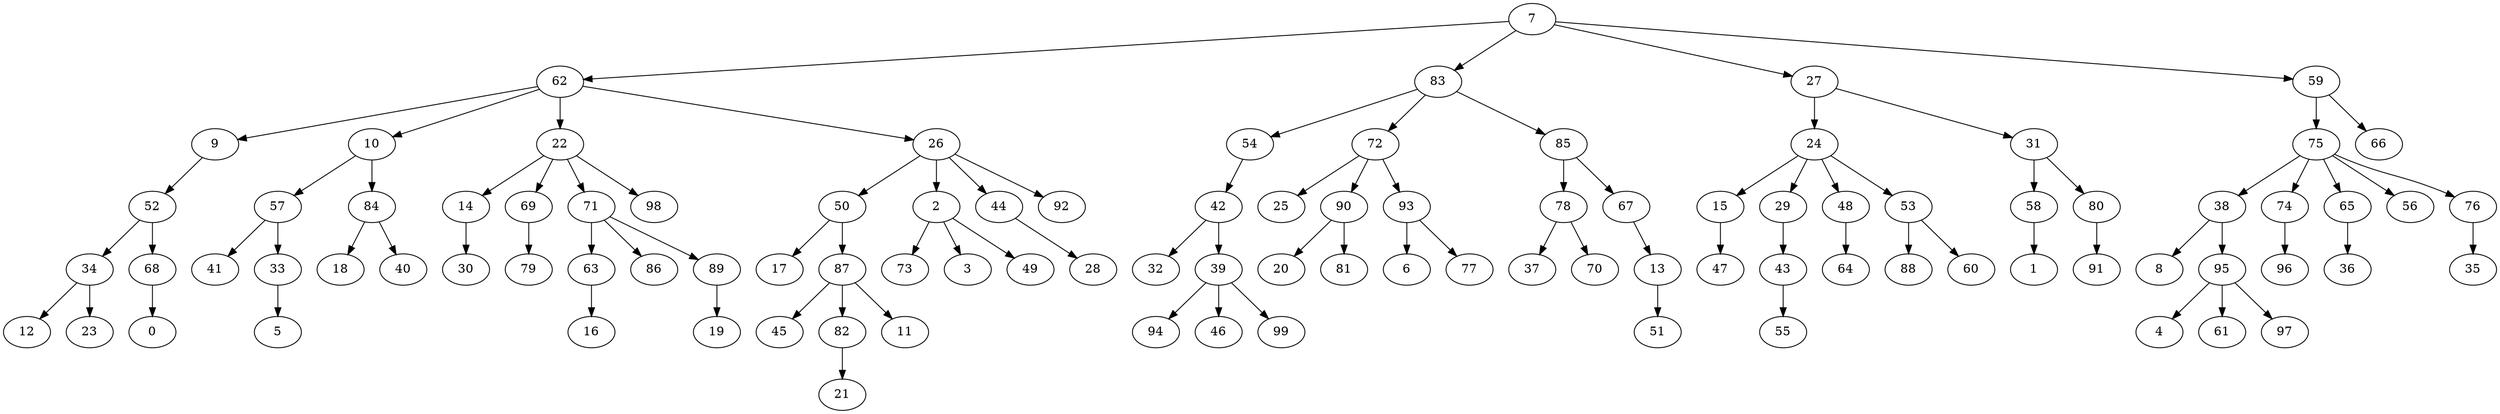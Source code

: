 digraph {
	7 [label=7]
	62 [label=62]
	83 [label=83]
	27 [label=27]
	59 [label=59]
	9 [label=9]
	10 [label=10]
	22 [label=22]
	26 [label=26]
	54 [label=54]
	72 [label=72]
	85 [label=85]
	24 [label=24]
	31 [label=31]
	75 [label=75]
	66 [label=66]
	52 [label=52]
	57 [label=57]
	84 [label=84]
	14 [label=14]
	69 [label=69]
	71 [label=71]
	98 [label=98]
	50 [label=50]
	2 [label=2]
	44 [label=44]
	92 [label=92]
	42 [label=42]
	25 [label=25]
	90 [label=90]
	93 [label=93]
	78 [label=78]
	67 [label=67]
	15 [label=15]
	29 [label=29]
	48 [label=48]
	53 [label=53]
	58 [label=58]
	80 [label=80]
	38 [label=38]
	74 [label=74]
	65 [label=65]
	56 [label=56]
	76 [label=76]
	34 [label=34]
	68 [label=68]
	41 [label=41]
	33 [label=33]
	18 [label=18]
	40 [label=40]
	30 [label=30]
	79 [label=79]
	63 [label=63]
	86 [label=86]
	89 [label=89]
	17 [label=17]
	87 [label=87]
	73 [label=73]
	3 [label=3]
	49 [label=49]
	28 [label=28]
	32 [label=32]
	39 [label=39]
	20 [label=20]
	81 [label=81]
	6 [label=6]
	77 [label=77]
	37 [label=37]
	70 [label=70]
	13 [label=13]
	47 [label=47]
	43 [label=43]
	64 [label=64]
	88 [label=88]
	60 [label=60]
	1 [label=1]
	91 [label=91]
	8 [label=8]
	95 [label=95]
	96 [label=96]
	36 [label=36]
	35 [label=35]
	12 [label=12]
	23 [label=23]
	0 [label=0]
	5 [label=5]
	16 [label=16]
	19 [label=19]
	45 [label=45]
	82 [label=82]
	11 [label=11]
	94 [label=94]
	46 [label=46]
	99 [label=99]
	51 [label=51]
	55 [label=55]
	4 [label=4]
	61 [label=61]
	97 [label=97]
	21 [label=21]
	7 -> 62
	7 -> 83
	7 -> 27
	7 -> 59
	62 -> 9
	62 -> 10
	62 -> 22
	62 -> 26
	83 -> 54
	83 -> 72
	83 -> 85
	27 -> 24
	27 -> 31
	59 -> 75
	59 -> 66
	9 -> 52
	10 -> 57
	10 -> 84
	22 -> 14
	22 -> 69
	22 -> 71
	22 -> 98
	26 -> 50
	26 -> 2
	26 -> 44
	26 -> 92
	54 -> 42
	72 -> 25
	72 -> 90
	72 -> 93
	85 -> 78
	85 -> 67
	24 -> 15
	24 -> 29
	24 -> 48
	24 -> 53
	31 -> 58
	31 -> 80
	75 -> 38
	75 -> 74
	75 -> 65
	75 -> 56
	75 -> 76
	52 -> 34
	52 -> 68
	57 -> 41
	57 -> 33
	84 -> 18
	84 -> 40
	14 -> 30
	69 -> 79
	71 -> 63
	71 -> 86
	71 -> 89
	50 -> 17
	50 -> 87
	2 -> 73
	2 -> 3
	2 -> 49
	44 -> 28
	42 -> 32
	42 -> 39
	90 -> 20
	90 -> 81
	93 -> 6
	93 -> 77
	78 -> 37
	78 -> 70
	67 -> 13
	15 -> 47
	29 -> 43
	48 -> 64
	53 -> 88
	53 -> 60
	58 -> 1
	80 -> 91
	38 -> 8
	38 -> 95
	74 -> 96
	65 -> 36
	76 -> 35
	34 -> 12
	34 -> 23
	68 -> 0
	33 -> 5
	63 -> 16
	89 -> 19
	87 -> 45
	87 -> 82
	87 -> 11
	39 -> 94
	39 -> 46
	39 -> 99
	13 -> 51
	43 -> 55
	95 -> 4
	95 -> 61
	95 -> 97
	82 -> 21
}
